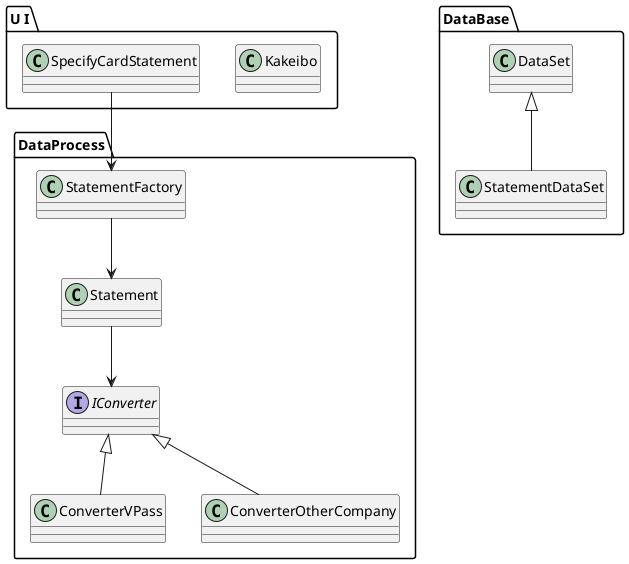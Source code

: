 @startuml

package "U I" {
  class Kakeibo
  {

  }

  class SpecifyCardStatement
  {

  }
}

package DataProcess {
  interface IConverter{
  }

  Class ConverterVPass{
  }

  Class ConverterOtherCompany{
  }

  class Statement{
  }

  class StatementFactory{
  }

  ' class Edit{
  '   +Editable() : bool
  '   +Edit() : CardCompanies
  ' }
}

package DataBase {
  class DataSet{}

  class StatementDataSet{
    
  }
}



SpecifyCardStatement --> StatementFactory

StatementFactory --> Statement

Statement --> IConverter

DataSet <|-- StatementDataSet

IConverter <|-- ConverterVPass
IConverter <|-- ConverterOtherCompany

@enduml